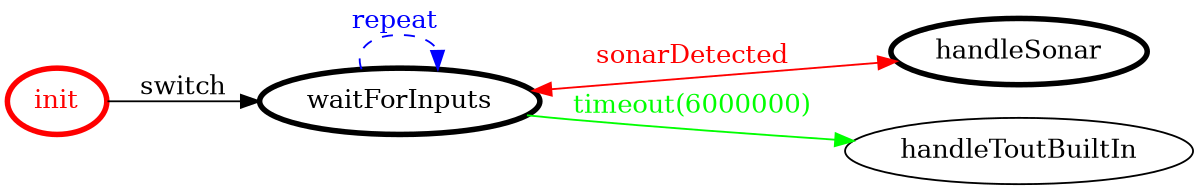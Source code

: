 /*
*
* A GraphViz DOT FSM description 
* Please use a GraphViz visualizer (like http://www.webgraphviz.com)
*  
*/

digraph finite_state_machine {
	rankdir=LR
	size="8,5"
	
	init [ color = red ][ fontcolor = red ][ penwidth = 3 ]
	handleSonar [ color = black ][ fontcolor = black ][ penwidth = 3 ]
	waitForInputs [ color = black ][ fontcolor = black ][ penwidth = 3 ]
	
	waitForInputs -> handleToutBuiltIn [ label = "timeout(6000000)" ][ color = green ][ fontcolor = green ]
	waitForInputs -> waitForInputs [ label = "repeat "][ style = dashed ][ color = blue ][ fontcolor = blue ]
	waitForInputs -> handleSonar [ label = "sonarDetected" ][ color = red ][ fontcolor = red ][ dir = both ]
	init -> waitForInputs [ label = "switch" ][ color = black ][ fontcolor = black ]
}
